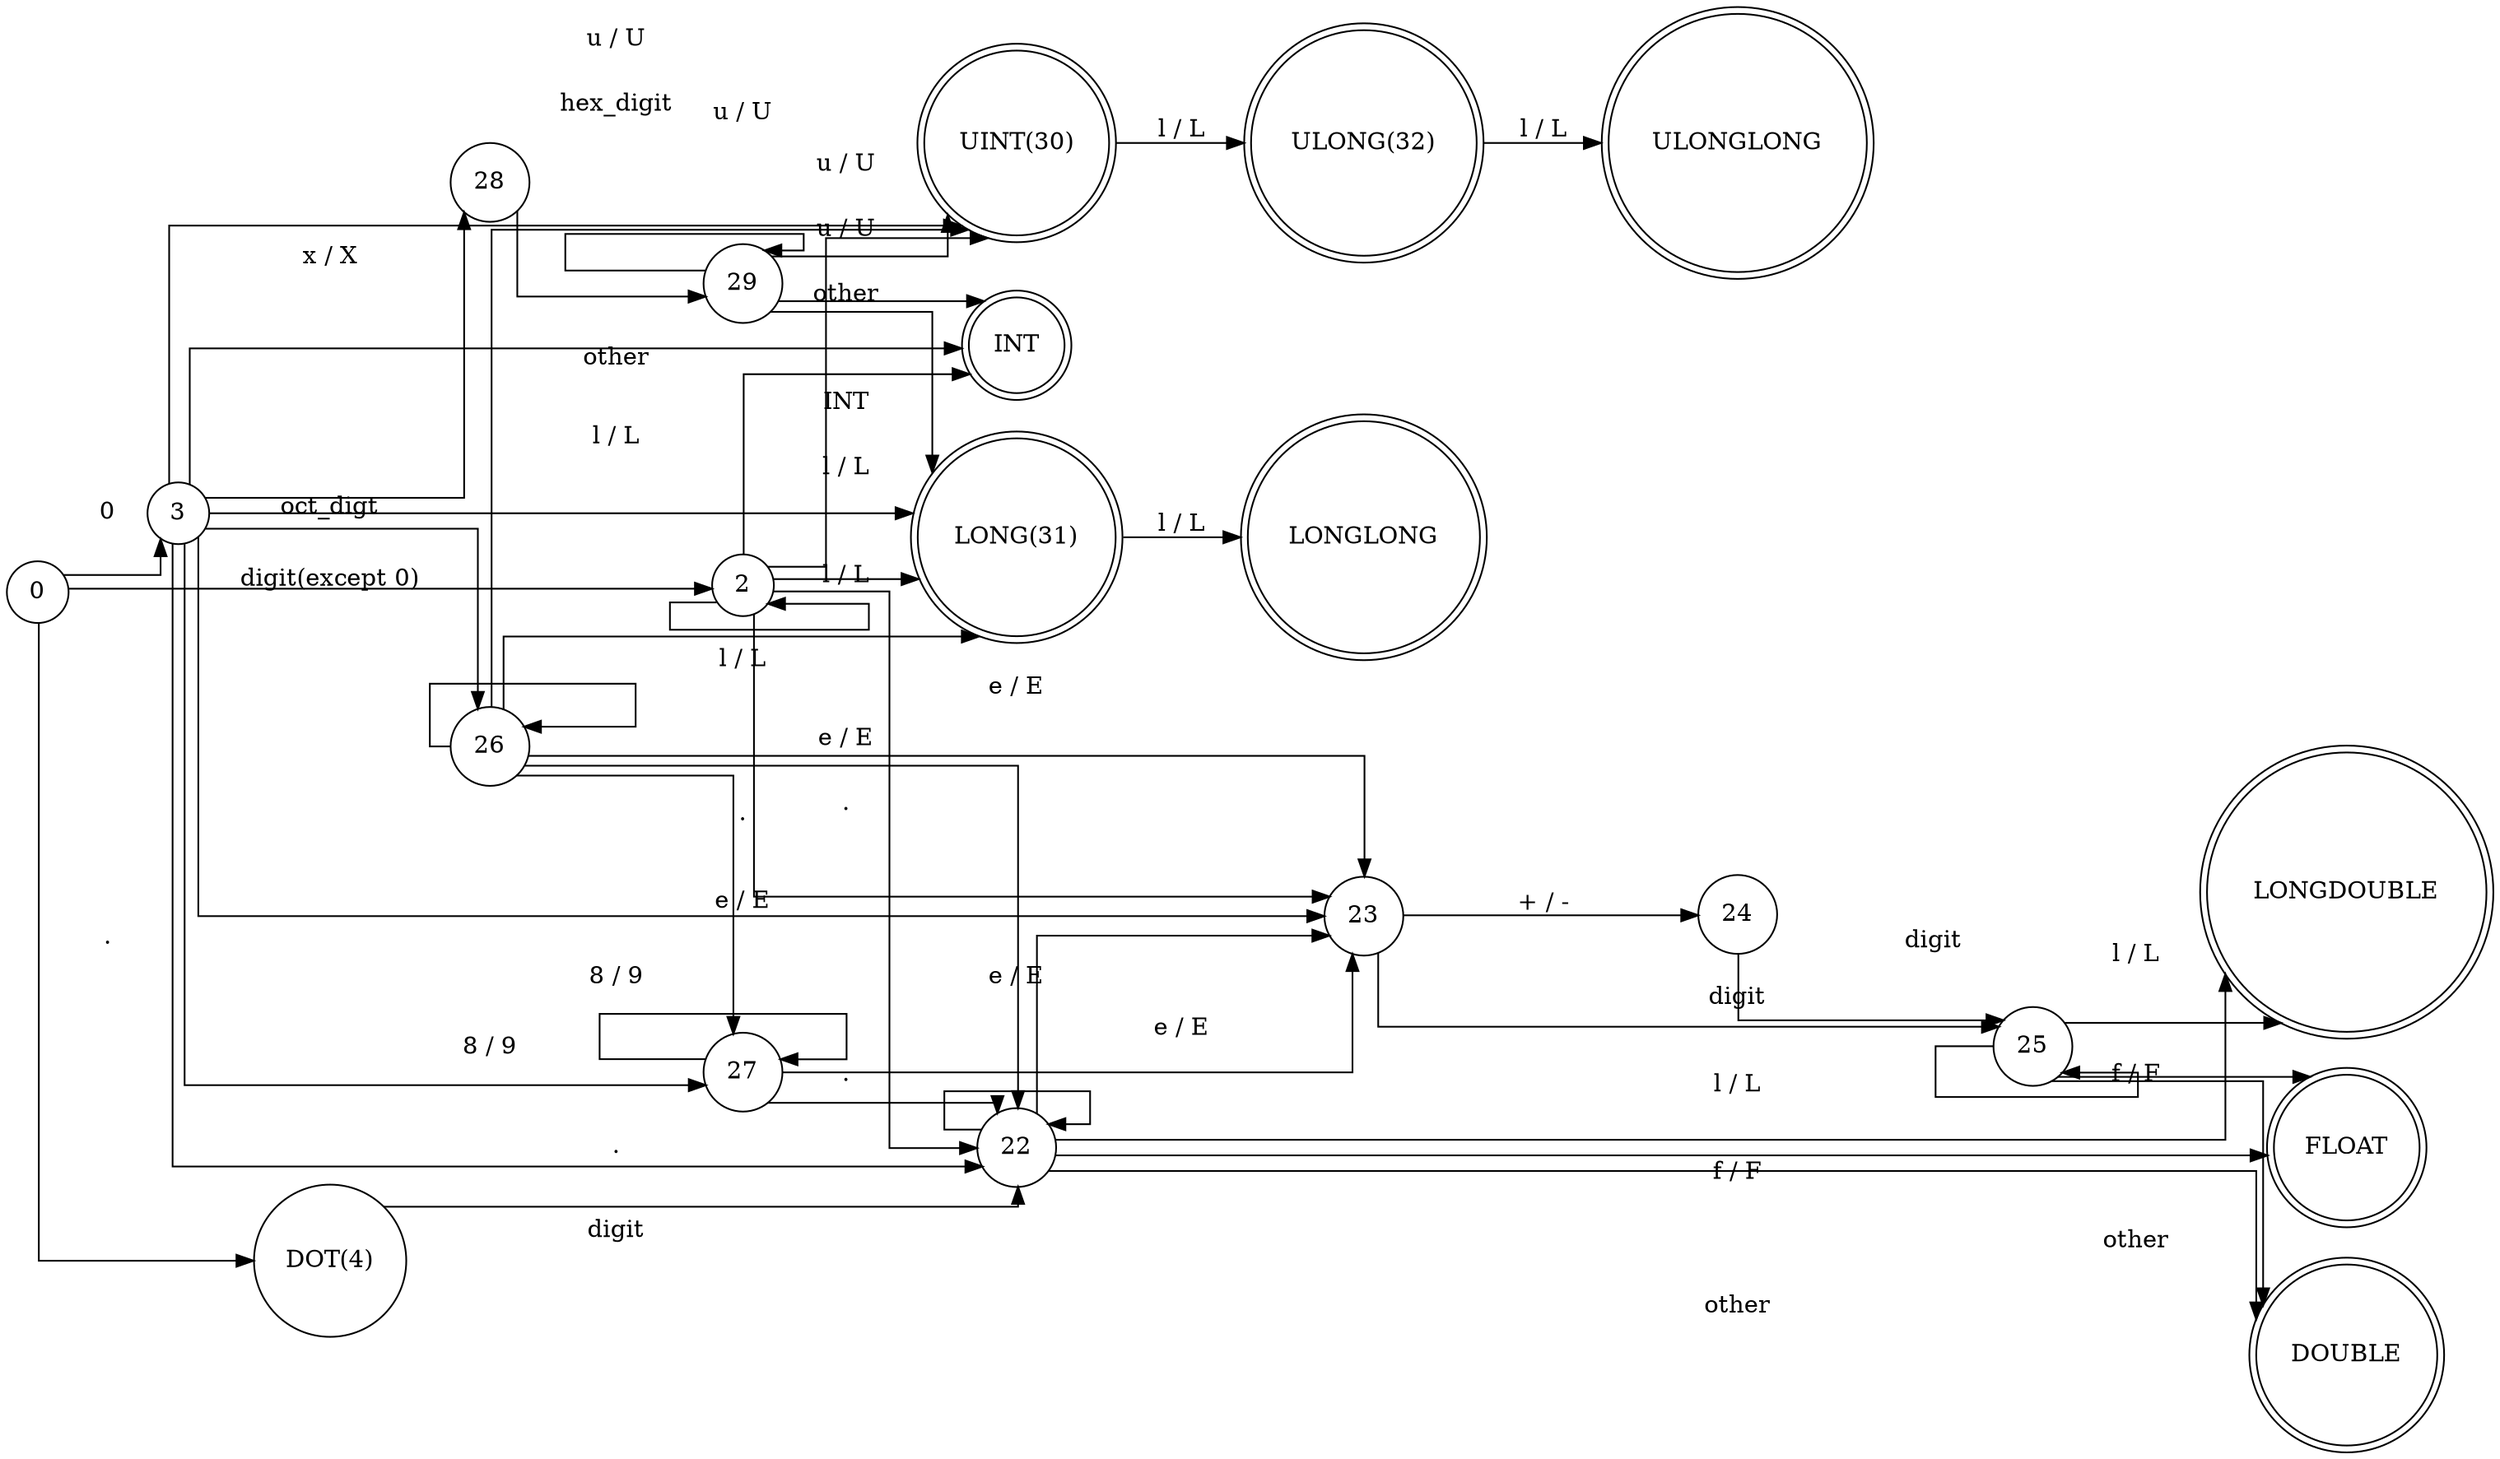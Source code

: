 digraph G{
    rankdir = LR
    splines = ortho
    node[shape = circle]
    DOT[label = "DOT(4)"]
    INT[shape = doublecircle]
    UINT[shape = doublecircle, label = "UINT(30)"]
    ULONG[shape = doublecircle, label = "ULONG(32)"]
    ULONGLONG[shape = doublecircle]
    LONG[shape = doublecircle, label = "LONG(31)"]
    LONGLONG[shape = doublecircle]
    FLOAT[shape = doublecircle]
    DOUBLE[shape = doublecircle]
    LONGDOUBLE[shape = doublecircle]
    0 -> 2 [label = "digit(except 0)"]
    0 -> 3 [label = "0"]
    0 -> DOT [label = "."]
    2 -> 2 [label = "digit"]
    2 -> 22 [label = "."]
    2 -> 23 [label = "e / E"]
    2 -> UINT [label = "u / U"]
    2 -> LONG [label = "l / L"]
    UINT -> ULONG [label = "l / L"]
    ULONG -> ULONGLONG [label = "l / L"]
    LONG -> LONGLONG [label = "l / L"]
    2 -> INT [label = "INT"]
    22 -> 22 [label = "digit"]
    22 -> 23 [label = "e / E"]
    22 -> FLOAT [label = "f / F"]
    22 -> LONGDOUBLE [label = "l / L"]
    22 -> DOUBLE [label = "other"]
    23 -> 24 [label = "+ / -"]
    23 -> 25 [label = "digit"]
    24 -> 25 [label = "digit"]
    25 -> 25 [label = "digit"]
    25 -> FLOAT [label = "f / F"]
    25 -> LONGDOUBLE [label = "l / L"]
    25 -> DOUBLE [label = "other"]
    3 -> 22 [label = "."]
    3 -> 26 [label = "oct_digt"]
    3 -> 27 [label = "8 / 9"]
    3 -> 23 [label = "e / E"]
    3 -> 28 [label = "x / X"]
    3 -> INT [label = "other"]
    3 -> UINT [label = "u / U"]
    3 -> LONG [label = "l / L"]
    26 -> 27 [label = "8 / 9"]
    26 -> 26 [label = "oct_digit"]
    26 -> 23 [label = "e / E"]
    26 -> UINT [label = "u / U"]
    26 -> LONG [label = "l / L"]
    26 -> 22 [label = "."]
    27 -> 27 [label = "digit"]
    27 -> 22 [label = "."]
    27 -> 23 [label = "e / E"]
    28 -> 29 [label = "hex_digit"]
    29 -> 29 [label = "hex_digit"]
    29 -> INT [label = "other"]
    29 -> UINT [label = "u / U"]
    29 -> LONG [label = "l / L"]
    DOT -> 22 [label = "digit"]
}